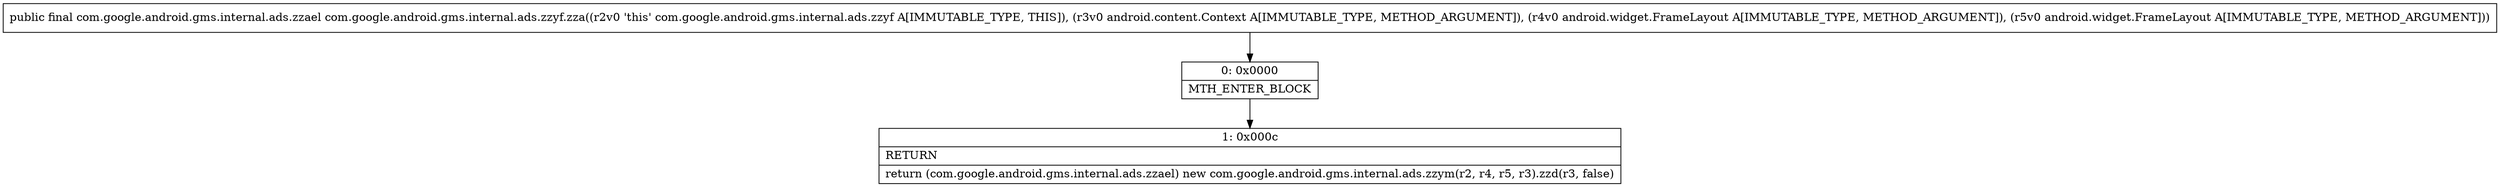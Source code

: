digraph "CFG forcom.google.android.gms.internal.ads.zzyf.zza(Landroid\/content\/Context;Landroid\/widget\/FrameLayout;Landroid\/widget\/FrameLayout;)Lcom\/google\/android\/gms\/internal\/ads\/zzael;" {
Node_0 [shape=record,label="{0\:\ 0x0000|MTH_ENTER_BLOCK\l}"];
Node_1 [shape=record,label="{1\:\ 0x000c|RETURN\l|return (com.google.android.gms.internal.ads.zzael) new com.google.android.gms.internal.ads.zzym(r2, r4, r5, r3).zzd(r3, false)\l}"];
MethodNode[shape=record,label="{public final com.google.android.gms.internal.ads.zzael com.google.android.gms.internal.ads.zzyf.zza((r2v0 'this' com.google.android.gms.internal.ads.zzyf A[IMMUTABLE_TYPE, THIS]), (r3v0 android.content.Context A[IMMUTABLE_TYPE, METHOD_ARGUMENT]), (r4v0 android.widget.FrameLayout A[IMMUTABLE_TYPE, METHOD_ARGUMENT]), (r5v0 android.widget.FrameLayout A[IMMUTABLE_TYPE, METHOD_ARGUMENT])) }"];
MethodNode -> Node_0;
Node_0 -> Node_1;
}

